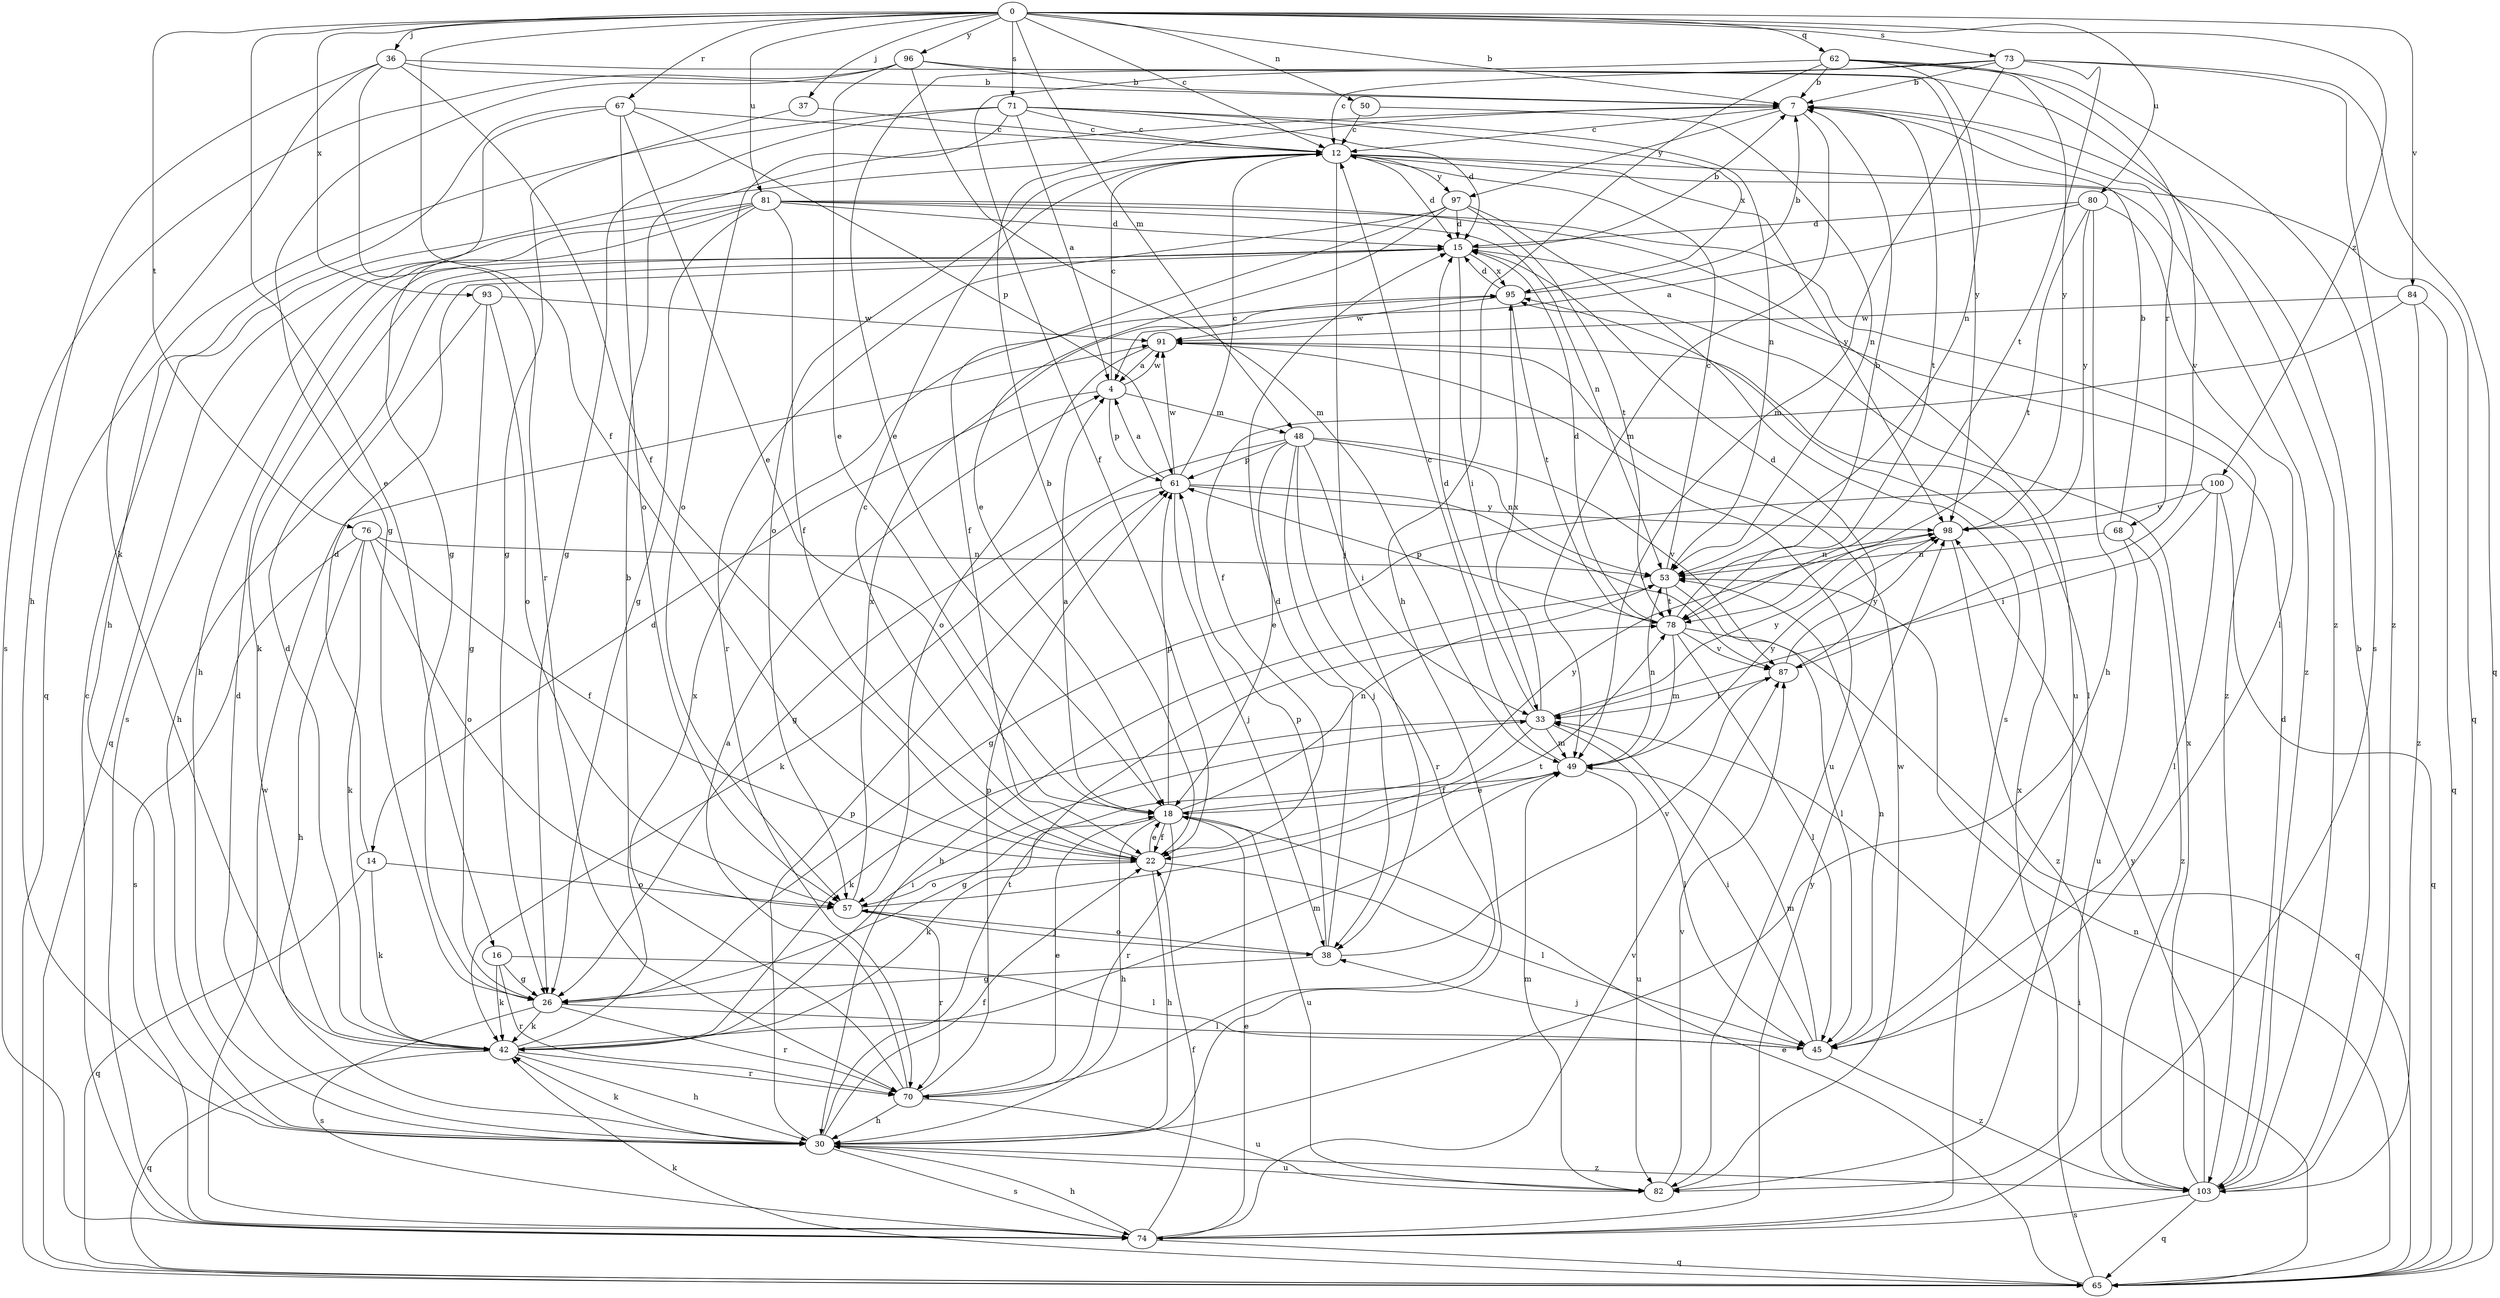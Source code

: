 strict digraph  {
0;
4;
7;
12;
14;
15;
16;
18;
22;
26;
30;
33;
36;
37;
38;
42;
45;
48;
49;
50;
53;
57;
61;
62;
65;
67;
68;
70;
71;
73;
74;
76;
78;
80;
81;
82;
84;
87;
91;
93;
95;
96;
97;
98;
100;
103;
0 -> 7  [label=b];
0 -> 12  [label=c];
0 -> 16  [label=e];
0 -> 22  [label=f];
0 -> 36  [label=j];
0 -> 37  [label=j];
0 -> 48  [label=m];
0 -> 50  [label=n];
0 -> 62  [label=q];
0 -> 67  [label=r];
0 -> 71  [label=s];
0 -> 73  [label=s];
0 -> 76  [label=t];
0 -> 80  [label=u];
0 -> 81  [label=u];
0 -> 84  [label=v];
0 -> 93  [label=x];
0 -> 96  [label=y];
0 -> 100  [label=z];
4 -> 12  [label=c];
4 -> 14  [label=d];
4 -> 48  [label=m];
4 -> 61  [label=p];
4 -> 91  [label=w];
7 -> 12  [label=c];
7 -> 49  [label=m];
7 -> 68  [label=r];
7 -> 78  [label=t];
7 -> 97  [label=y];
12 -> 15  [label=d];
12 -> 38  [label=j];
12 -> 57  [label=o];
12 -> 65  [label=q];
12 -> 97  [label=y];
12 -> 98  [label=y];
12 -> 103  [label=z];
14 -> 15  [label=d];
14 -> 42  [label=k];
14 -> 57  [label=o];
14 -> 65  [label=q];
15 -> 7  [label=b];
15 -> 33  [label=i];
15 -> 42  [label=k];
15 -> 95  [label=x];
16 -> 26  [label=g];
16 -> 42  [label=k];
16 -> 45  [label=l];
16 -> 70  [label=r];
18 -> 4  [label=a];
18 -> 22  [label=f];
18 -> 30  [label=h];
18 -> 42  [label=k];
18 -> 53  [label=n];
18 -> 61  [label=p];
18 -> 70  [label=r];
18 -> 82  [label=u];
18 -> 98  [label=y];
22 -> 7  [label=b];
22 -> 12  [label=c];
22 -> 18  [label=e];
22 -> 30  [label=h];
22 -> 45  [label=l];
22 -> 57  [label=o];
26 -> 42  [label=k];
26 -> 45  [label=l];
26 -> 70  [label=r];
26 -> 74  [label=s];
30 -> 15  [label=d];
30 -> 22  [label=f];
30 -> 42  [label=k];
30 -> 61  [label=p];
30 -> 74  [label=s];
30 -> 78  [label=t];
30 -> 82  [label=u];
30 -> 103  [label=z];
33 -> 15  [label=d];
33 -> 22  [label=f];
33 -> 42  [label=k];
33 -> 45  [label=l];
33 -> 49  [label=m];
33 -> 95  [label=x];
33 -> 98  [label=y];
36 -> 7  [label=b];
36 -> 22  [label=f];
36 -> 30  [label=h];
36 -> 42  [label=k];
36 -> 70  [label=r];
36 -> 98  [label=y];
37 -> 12  [label=c];
37 -> 26  [label=g];
38 -> 15  [label=d];
38 -> 26  [label=g];
38 -> 57  [label=o];
38 -> 61  [label=p];
38 -> 87  [label=v];
42 -> 7  [label=b];
42 -> 15  [label=d];
42 -> 30  [label=h];
42 -> 33  [label=i];
42 -> 49  [label=m];
42 -> 65  [label=q];
42 -> 70  [label=r];
45 -> 33  [label=i];
45 -> 38  [label=j];
45 -> 49  [label=m];
45 -> 53  [label=n];
45 -> 103  [label=z];
48 -> 18  [label=e];
48 -> 26  [label=g];
48 -> 33  [label=i];
48 -> 38  [label=j];
48 -> 53  [label=n];
48 -> 61  [label=p];
48 -> 70  [label=r];
48 -> 87  [label=v];
49 -> 12  [label=c];
49 -> 18  [label=e];
49 -> 26  [label=g];
49 -> 53  [label=n];
49 -> 82  [label=u];
49 -> 98  [label=y];
50 -> 12  [label=c];
50 -> 53  [label=n];
53 -> 12  [label=c];
53 -> 30  [label=h];
53 -> 45  [label=l];
53 -> 78  [label=t];
57 -> 38  [label=j];
57 -> 70  [label=r];
57 -> 78  [label=t];
57 -> 95  [label=x];
61 -> 4  [label=a];
61 -> 12  [label=c];
61 -> 38  [label=j];
61 -> 42  [label=k];
61 -> 87  [label=v];
61 -> 91  [label=w];
61 -> 98  [label=y];
62 -> 7  [label=b];
62 -> 18  [label=e];
62 -> 30  [label=h];
62 -> 53  [label=n];
62 -> 74  [label=s];
62 -> 87  [label=v];
62 -> 98  [label=y];
65 -> 18  [label=e];
65 -> 33  [label=i];
65 -> 42  [label=k];
65 -> 53  [label=n];
65 -> 95  [label=x];
67 -> 12  [label=c];
67 -> 18  [label=e];
67 -> 26  [label=g];
67 -> 30  [label=h];
67 -> 57  [label=o];
67 -> 61  [label=p];
68 -> 7  [label=b];
68 -> 53  [label=n];
68 -> 82  [label=u];
68 -> 103  [label=z];
70 -> 4  [label=a];
70 -> 18  [label=e];
70 -> 30  [label=h];
70 -> 61  [label=p];
70 -> 82  [label=u];
70 -> 95  [label=x];
71 -> 4  [label=a];
71 -> 12  [label=c];
71 -> 15  [label=d];
71 -> 26  [label=g];
71 -> 53  [label=n];
71 -> 57  [label=o];
71 -> 65  [label=q];
71 -> 95  [label=x];
73 -> 7  [label=b];
73 -> 12  [label=c];
73 -> 22  [label=f];
73 -> 49  [label=m];
73 -> 65  [label=q];
73 -> 78  [label=t];
73 -> 103  [label=z];
74 -> 12  [label=c];
74 -> 18  [label=e];
74 -> 22  [label=f];
74 -> 30  [label=h];
74 -> 65  [label=q];
74 -> 87  [label=v];
74 -> 91  [label=w];
74 -> 98  [label=y];
76 -> 22  [label=f];
76 -> 30  [label=h];
76 -> 42  [label=k];
76 -> 53  [label=n];
76 -> 57  [label=o];
76 -> 74  [label=s];
78 -> 7  [label=b];
78 -> 15  [label=d];
78 -> 45  [label=l];
78 -> 49  [label=m];
78 -> 61  [label=p];
78 -> 65  [label=q];
78 -> 87  [label=v];
80 -> 4  [label=a];
80 -> 15  [label=d];
80 -> 30  [label=h];
80 -> 45  [label=l];
80 -> 78  [label=t];
80 -> 98  [label=y];
81 -> 15  [label=d];
81 -> 22  [label=f];
81 -> 26  [label=g];
81 -> 30  [label=h];
81 -> 53  [label=n];
81 -> 65  [label=q];
81 -> 74  [label=s];
81 -> 82  [label=u];
81 -> 103  [label=z];
82 -> 49  [label=m];
82 -> 87  [label=v];
82 -> 91  [label=w];
84 -> 22  [label=f];
84 -> 65  [label=q];
84 -> 91  [label=w];
84 -> 103  [label=z];
87 -> 15  [label=d];
87 -> 33  [label=i];
87 -> 98  [label=y];
91 -> 4  [label=a];
91 -> 45  [label=l];
91 -> 57  [label=o];
91 -> 82  [label=u];
93 -> 26  [label=g];
93 -> 30  [label=h];
93 -> 57  [label=o];
93 -> 91  [label=w];
95 -> 7  [label=b];
95 -> 15  [label=d];
95 -> 78  [label=t];
95 -> 91  [label=w];
96 -> 7  [label=b];
96 -> 18  [label=e];
96 -> 26  [label=g];
96 -> 49  [label=m];
96 -> 74  [label=s];
96 -> 103  [label=z];
97 -> 15  [label=d];
97 -> 18  [label=e];
97 -> 22  [label=f];
97 -> 70  [label=r];
97 -> 74  [label=s];
97 -> 78  [label=t];
98 -> 53  [label=n];
98 -> 103  [label=z];
100 -> 26  [label=g];
100 -> 33  [label=i];
100 -> 45  [label=l];
100 -> 65  [label=q];
100 -> 98  [label=y];
103 -> 7  [label=b];
103 -> 15  [label=d];
103 -> 65  [label=q];
103 -> 74  [label=s];
103 -> 95  [label=x];
103 -> 98  [label=y];
}
